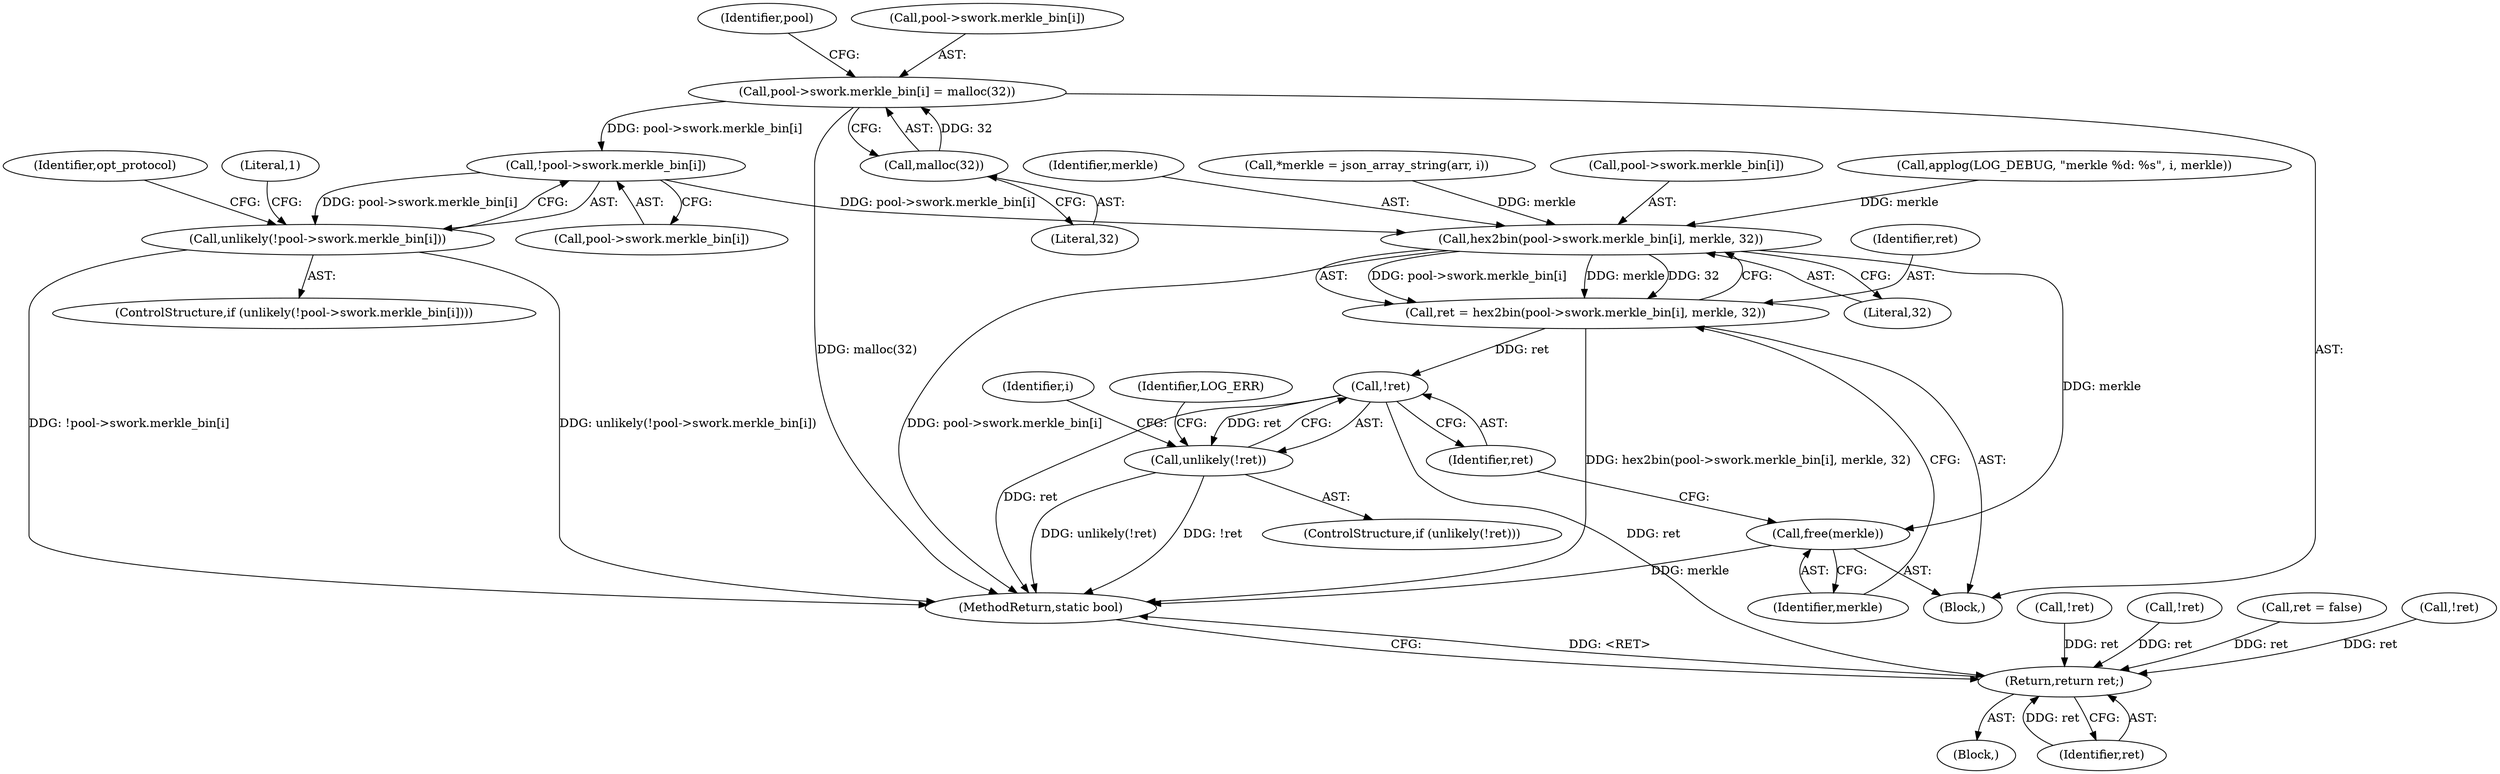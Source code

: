 digraph "0_cgminer_e1c5050734123973b99d181c45e74b2cbb00272e_1@API" {
"1000377" [label="(Call,pool->swork.merkle_bin[i] = malloc(32))"];
"1000385" [label="(Call,malloc(32))"];
"1000389" [label="(Call,!pool->swork.merkle_bin[i])"];
"1000388" [label="(Call,unlikely(!pool->swork.merkle_bin[i]))"];
"1000409" [label="(Call,hex2bin(pool->swork.merkle_bin[i], merkle, 32))"];
"1000407" [label="(Call,ret = hex2bin(pool->swork.merkle_bin[i], merkle, 32))"];
"1000423" [label="(Call,!ret)"];
"1000422" [label="(Call,unlikely(!ret))"];
"1000683" [label="(Return,return ret;)"];
"1000419" [label="(Call,free(merkle))"];
"1000388" [label="(Call,unlikely(!pool->swork.merkle_bin[i]))"];
"1000387" [label="(ControlStructure,if (unlikely(!pool->swork.merkle_bin[i])))"];
"1000385" [label="(Call,malloc(32))"];
"1000370" [label="(Block,)"];
"1000497" [label="(Call,!ret)"];
"1000683" [label="(Return,return ret;)"];
"1000427" [label="(Identifier,LOG_ERR)"];
"1000401" [label="(Identifier,opt_protocol)"];
"1000422" [label="(Call,unlikely(!ret))"];
"1000424" [label="(Identifier,ret)"];
"1000398" [label="(Literal,1)"];
"1000386" [label="(Literal,32)"];
"1000372" [label="(Call,*merkle = json_array_string(arr, i))"];
"1000109" [label="(Block,)"];
"1000535" [label="(Call,!ret)"];
"1000369" [label="(Identifier,i)"];
"1000418" [label="(Literal,32)"];
"1000390" [label="(Call,pool->swork.merkle_bin[i])"];
"1000393" [label="(Identifier,pool)"];
"1000409" [label="(Call,hex2bin(pool->swork.merkle_bin[i], merkle, 32))"];
"1000419" [label="(Call,free(merkle))"];
"1000410" [label="(Call,pool->swork.merkle_bin[i])"];
"1000402" [label="(Call,applog(LOG_DEBUG, \"merkle %d: %s\", i, merkle))"];
"1000131" [label="(Call,ret = false)"];
"1000421" [label="(ControlStructure,if (unlikely(!ret)))"];
"1000377" [label="(Call,pool->swork.merkle_bin[i] = malloc(32))"];
"1000423" [label="(Call,!ret)"];
"1000407" [label="(Call,ret = hex2bin(pool->swork.merkle_bin[i], merkle, 32))"];
"1000408" [label="(Identifier,ret)"];
"1000516" [label="(Call,!ret)"];
"1000420" [label="(Identifier,merkle)"];
"1000684" [label="(Identifier,ret)"];
"1000417" [label="(Identifier,merkle)"];
"1000389" [label="(Call,!pool->swork.merkle_bin[i])"];
"1000378" [label="(Call,pool->swork.merkle_bin[i])"];
"1000685" [label="(MethodReturn,static bool)"];
"1000377" -> "1000370"  [label="AST: "];
"1000377" -> "1000385"  [label="CFG: "];
"1000378" -> "1000377"  [label="AST: "];
"1000385" -> "1000377"  [label="AST: "];
"1000393" -> "1000377"  [label="CFG: "];
"1000377" -> "1000685"  [label="DDG: malloc(32)"];
"1000385" -> "1000377"  [label="DDG: 32"];
"1000377" -> "1000389"  [label="DDG: pool->swork.merkle_bin[i]"];
"1000385" -> "1000386"  [label="CFG: "];
"1000386" -> "1000385"  [label="AST: "];
"1000389" -> "1000388"  [label="AST: "];
"1000389" -> "1000390"  [label="CFG: "];
"1000390" -> "1000389"  [label="AST: "];
"1000388" -> "1000389"  [label="CFG: "];
"1000389" -> "1000388"  [label="DDG: pool->swork.merkle_bin[i]"];
"1000389" -> "1000409"  [label="DDG: pool->swork.merkle_bin[i]"];
"1000388" -> "1000387"  [label="AST: "];
"1000398" -> "1000388"  [label="CFG: "];
"1000401" -> "1000388"  [label="CFG: "];
"1000388" -> "1000685"  [label="DDG: !pool->swork.merkle_bin[i]"];
"1000388" -> "1000685"  [label="DDG: unlikely(!pool->swork.merkle_bin[i])"];
"1000409" -> "1000407"  [label="AST: "];
"1000409" -> "1000418"  [label="CFG: "];
"1000410" -> "1000409"  [label="AST: "];
"1000417" -> "1000409"  [label="AST: "];
"1000418" -> "1000409"  [label="AST: "];
"1000407" -> "1000409"  [label="CFG: "];
"1000409" -> "1000685"  [label="DDG: pool->swork.merkle_bin[i]"];
"1000409" -> "1000407"  [label="DDG: pool->swork.merkle_bin[i]"];
"1000409" -> "1000407"  [label="DDG: merkle"];
"1000409" -> "1000407"  [label="DDG: 32"];
"1000372" -> "1000409"  [label="DDG: merkle"];
"1000402" -> "1000409"  [label="DDG: merkle"];
"1000409" -> "1000419"  [label="DDG: merkle"];
"1000407" -> "1000370"  [label="AST: "];
"1000408" -> "1000407"  [label="AST: "];
"1000420" -> "1000407"  [label="CFG: "];
"1000407" -> "1000685"  [label="DDG: hex2bin(pool->swork.merkle_bin[i], merkle, 32)"];
"1000407" -> "1000423"  [label="DDG: ret"];
"1000423" -> "1000422"  [label="AST: "];
"1000423" -> "1000424"  [label="CFG: "];
"1000424" -> "1000423"  [label="AST: "];
"1000422" -> "1000423"  [label="CFG: "];
"1000423" -> "1000685"  [label="DDG: ret"];
"1000423" -> "1000422"  [label="DDG: ret"];
"1000423" -> "1000683"  [label="DDG: ret"];
"1000422" -> "1000421"  [label="AST: "];
"1000427" -> "1000422"  [label="CFG: "];
"1000369" -> "1000422"  [label="CFG: "];
"1000422" -> "1000685"  [label="DDG: !ret"];
"1000422" -> "1000685"  [label="DDG: unlikely(!ret)"];
"1000683" -> "1000109"  [label="AST: "];
"1000683" -> "1000684"  [label="CFG: "];
"1000684" -> "1000683"  [label="AST: "];
"1000685" -> "1000683"  [label="CFG: "];
"1000683" -> "1000685"  [label="DDG: <RET>"];
"1000684" -> "1000683"  [label="DDG: ret"];
"1000497" -> "1000683"  [label="DDG: ret"];
"1000131" -> "1000683"  [label="DDG: ret"];
"1000535" -> "1000683"  [label="DDG: ret"];
"1000516" -> "1000683"  [label="DDG: ret"];
"1000419" -> "1000370"  [label="AST: "];
"1000419" -> "1000420"  [label="CFG: "];
"1000420" -> "1000419"  [label="AST: "];
"1000424" -> "1000419"  [label="CFG: "];
"1000419" -> "1000685"  [label="DDG: merkle"];
}
